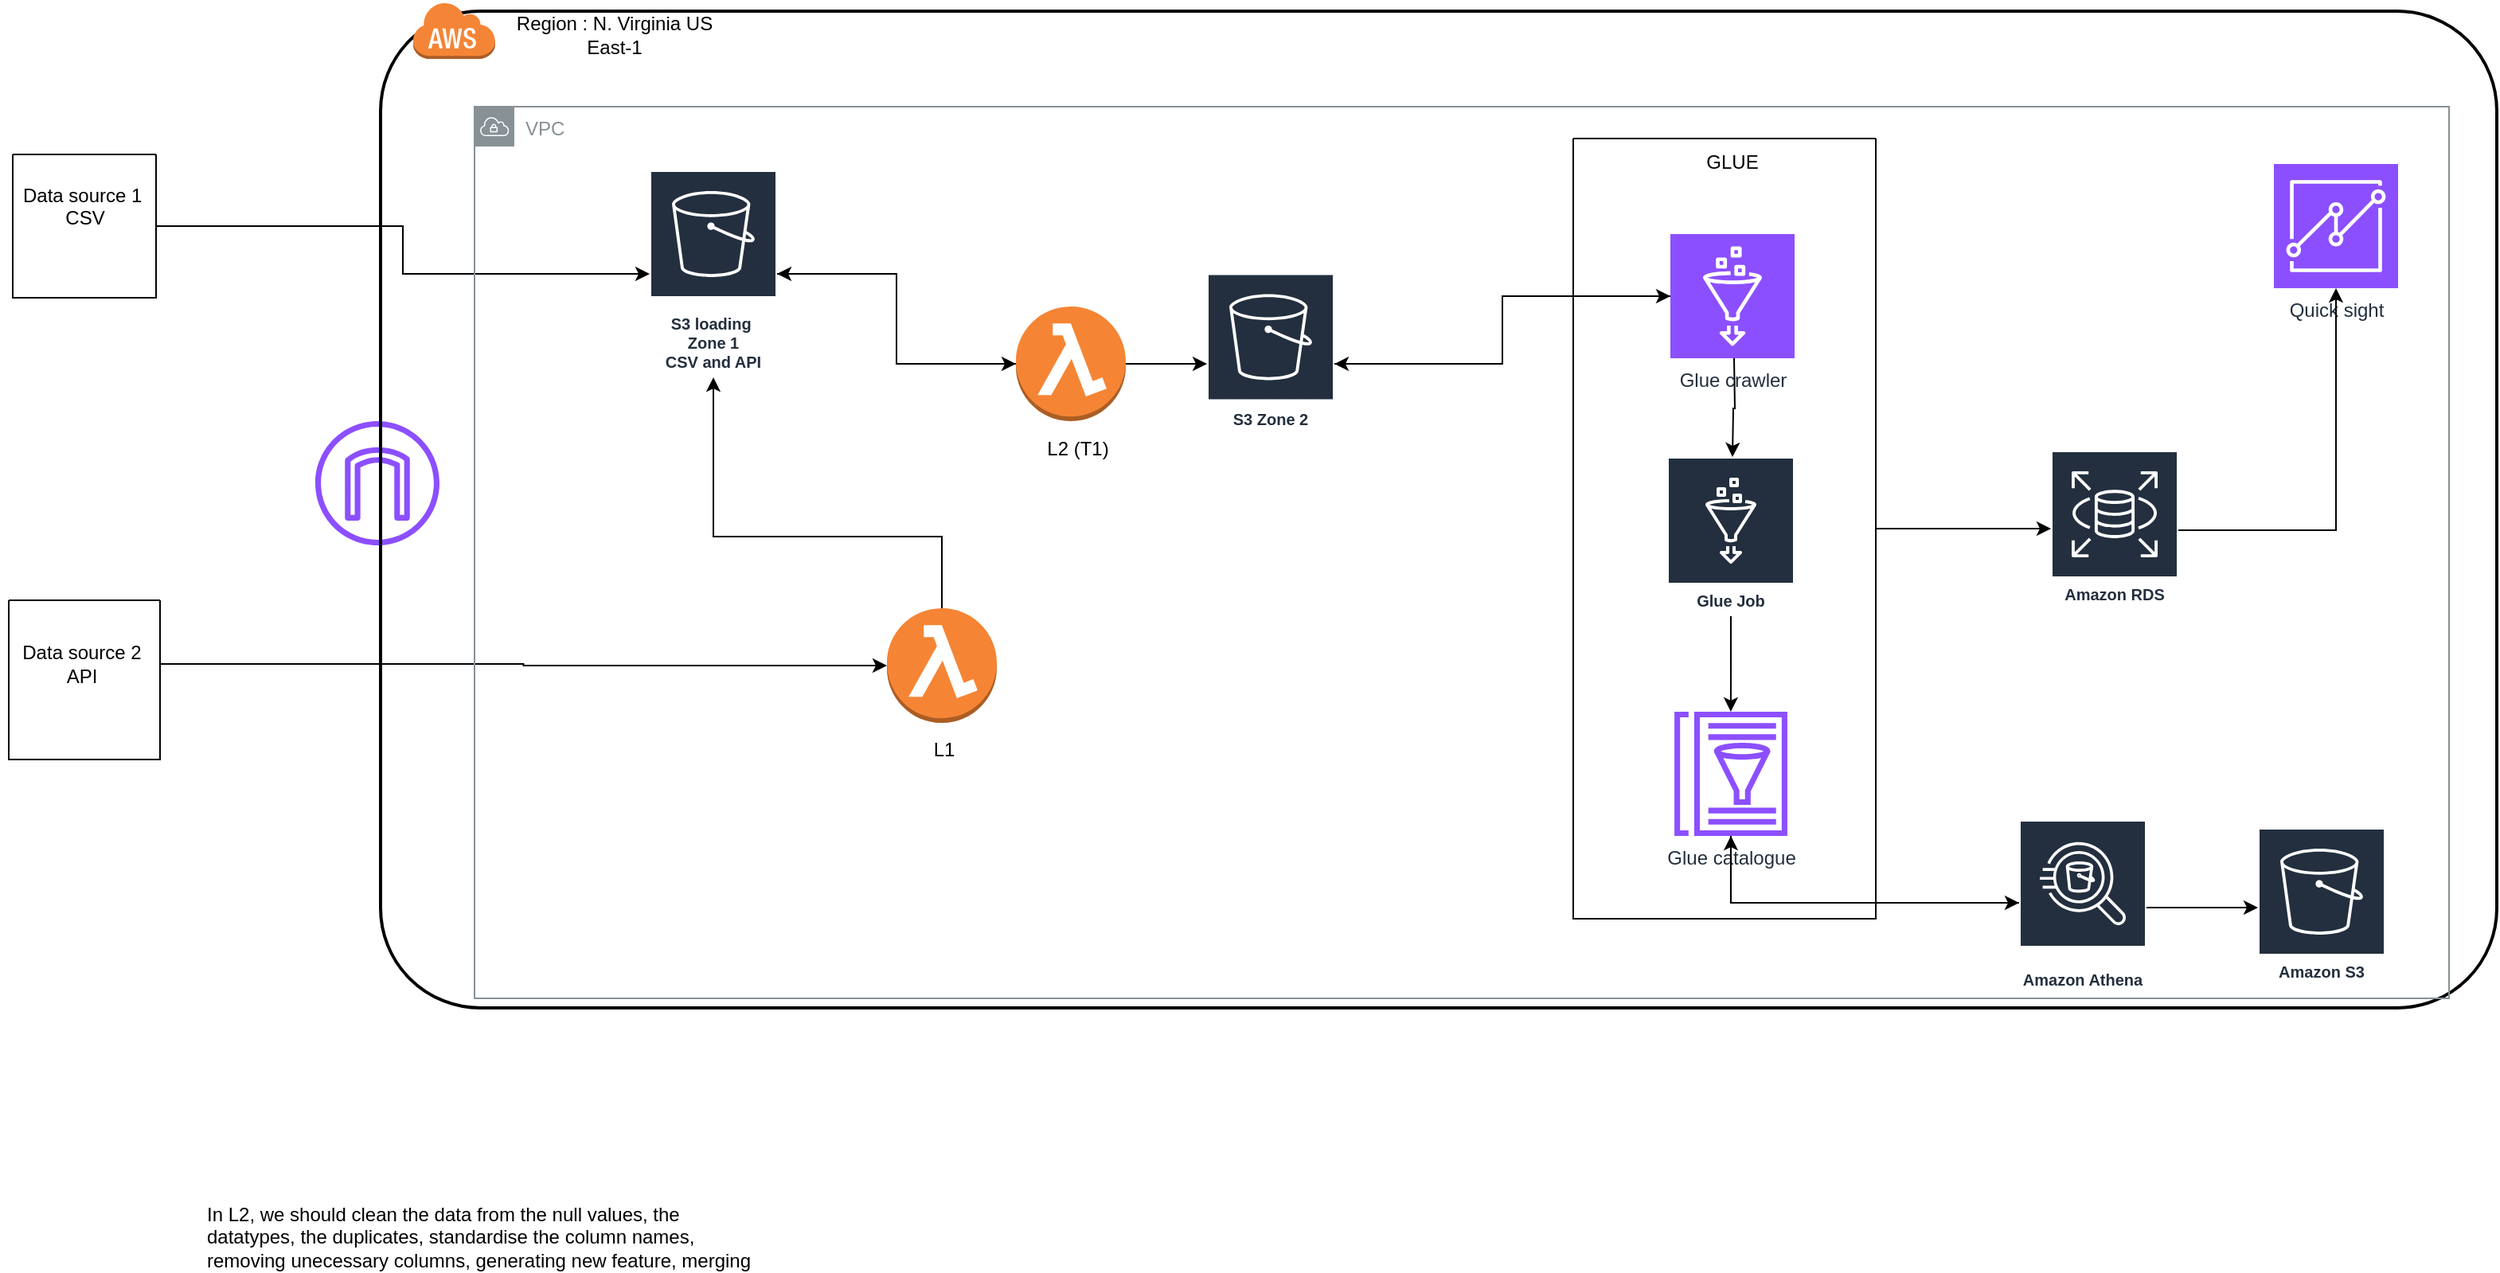 <mxfile version="24.3.1" type="device">
  <diagram name="Page-1" id="JGyxsxuAy8fLz6j7-rxd">
    <mxGraphModel dx="1122" dy="761" grid="1" gridSize="10" guides="1" tooltips="1" connect="1" arrows="1" fold="1" page="1" pageScale="1" pageWidth="827" pageHeight="1169" math="0" shadow="0">
      <root>
        <mxCell id="0" />
        <mxCell id="1" parent="0" />
        <mxCell id="kmy_e-qNhJNrR-5ZTaCu-26" style="edgeStyle=orthogonalEdgeStyle;rounded=0;orthogonalLoop=1;jettySize=auto;html=1;" parent="1" source="kmy_e-qNhJNrR-5ZTaCu-1" target="kmy_e-qNhJNrR-5ZTaCu-23" edge="1">
          <mxGeometry relative="1" as="geometry" />
        </mxCell>
        <mxCell id="kmy_e-qNhJNrR-5ZTaCu-1" value="" style="swimlane;startSize=0;" parent="1" vertex="1">
          <mxGeometry x="10" y="110" width="90" height="90" as="geometry" />
        </mxCell>
        <mxCell id="kmy_e-qNhJNrR-5ZTaCu-2" value="Data source 1&amp;nbsp;&lt;div&gt;&lt;div&gt;CSV&lt;br&gt;&lt;/div&gt;&lt;div&gt;&lt;br&gt;&lt;/div&gt;&lt;/div&gt;" style="text;html=1;align=center;verticalAlign=middle;resizable=0;points=[];autosize=1;strokeColor=none;fillColor=none;" parent="kmy_e-qNhJNrR-5ZTaCu-1" vertex="1">
          <mxGeometry x="-5" y="10" width="100" height="60" as="geometry" />
        </mxCell>
        <mxCell id="kmy_e-qNhJNrR-5ZTaCu-6" value="" style="swimlane;startSize=0;" parent="1" vertex="1">
          <mxGeometry x="7.5" y="390" width="95" height="100" as="geometry" />
        </mxCell>
        <mxCell id="kmy_e-qNhJNrR-5ZTaCu-7" value="Data source 2&lt;div&gt;API&lt;/div&gt;" style="text;html=1;align=center;verticalAlign=middle;resizable=0;points=[];autosize=1;strokeColor=none;fillColor=none;" parent="kmy_e-qNhJNrR-5ZTaCu-6" vertex="1">
          <mxGeometry x="-5" y="20" width="100" height="40" as="geometry" />
        </mxCell>
        <mxCell id="kmy_e-qNhJNrR-5ZTaCu-8" value="" style="sketch=0;outlineConnect=0;fontColor=#232F3E;gradientColor=none;fillColor=#8C4FFF;strokeColor=none;dashed=0;verticalLabelPosition=bottom;verticalAlign=top;align=center;html=1;fontSize=12;fontStyle=0;aspect=fixed;pointerEvents=1;shape=mxgraph.aws4.internet_gateway;" parent="1" vertex="1">
          <mxGeometry x="200" y="277.5" width="78" height="78" as="geometry" />
        </mxCell>
        <mxCell id="kmy_e-qNhJNrR-5ZTaCu-21" value="" style="rounded=1;arcSize=10;dashed=0;fillColor=none;gradientColor=none;strokeWidth=2;" parent="1" vertex="1">
          <mxGeometry x="241" y="20" width="1329" height="626" as="geometry" />
        </mxCell>
        <mxCell id="kmy_e-qNhJNrR-5ZTaCu-22" value="" style="dashed=0;html=1;shape=mxgraph.aws3.cloud;fillColor=#F58536;gradientColor=none;dashed=0;" parent="1" vertex="1">
          <mxGeometry x="261" y="14" width="52" height="36" as="geometry" />
        </mxCell>
        <mxCell id="kmy_e-qNhJNrR-5ZTaCu-41" style="edgeStyle=orthogonalEdgeStyle;rounded=0;orthogonalLoop=1;jettySize=auto;html=1;entryX=0;entryY=0.5;entryDx=0;entryDy=0;entryPerimeter=0;" parent="1" source="kmy_e-qNhJNrR-5ZTaCu-23" target="kmy_e-qNhJNrR-5ZTaCu-40" edge="1">
          <mxGeometry relative="1" as="geometry" />
        </mxCell>
        <mxCell id="kmy_e-qNhJNrR-5ZTaCu-23" value="S3 loading&amp;nbsp;&lt;div&gt;Zone 1&lt;/div&gt;&lt;div&gt;CSV and API&lt;/div&gt;" style="sketch=0;outlineConnect=0;fontColor=#232F3E;gradientColor=none;strokeColor=#ffffff;fillColor=#232F3E;dashed=0;verticalLabelPosition=middle;verticalAlign=bottom;align=center;html=1;whiteSpace=wrap;fontSize=10;fontStyle=1;spacing=3;shape=mxgraph.aws4.productIcon;prIcon=mxgraph.aws4.s3;" parent="1" vertex="1">
          <mxGeometry x="410" y="120" width="80" height="130" as="geometry" />
        </mxCell>
        <mxCell id="kmy_e-qNhJNrR-5ZTaCu-36" style="edgeStyle=orthogonalEdgeStyle;rounded=0;orthogonalLoop=1;jettySize=auto;html=1;" parent="1" source="kmy_e-qNhJNrR-5ZTaCu-25" target="kmy_e-qNhJNrR-5ZTaCu-23" edge="1">
          <mxGeometry relative="1" as="geometry">
            <Array as="points">
              <mxPoint x="594" y="350" />
              <mxPoint x="450" y="350" />
            </Array>
          </mxGeometry>
        </mxCell>
        <mxCell id="kmy_e-qNhJNrR-5ZTaCu-25" value="" style="outlineConnect=0;dashed=0;verticalLabelPosition=bottom;verticalAlign=top;align=center;html=1;shape=mxgraph.aws3.lambda_function;fillColor=#F58534;gradientColor=none;" parent="1" vertex="1">
          <mxGeometry x="559" y="395" width="69" height="72" as="geometry" />
        </mxCell>
        <mxCell id="kmy_e-qNhJNrR-5ZTaCu-37" value="L1" style="text;html=1;align=center;verticalAlign=middle;whiteSpace=wrap;rounded=0;" parent="1" vertex="1">
          <mxGeometry x="565" y="469" width="60" height="30" as="geometry" />
        </mxCell>
        <mxCell id="kmy_e-qNhJNrR-5ZTaCu-42" style="edgeStyle=orthogonalEdgeStyle;rounded=0;orthogonalLoop=1;jettySize=auto;html=1;" parent="1" source="kmy_e-qNhJNrR-5ZTaCu-40" target="kmy_e-qNhJNrR-5ZTaCu-23" edge="1">
          <mxGeometry relative="1" as="geometry" />
        </mxCell>
        <mxCell id="kmy_e-qNhJNrR-5ZTaCu-45" style="edgeStyle=orthogonalEdgeStyle;rounded=0;orthogonalLoop=1;jettySize=auto;html=1;" parent="1" source="kmy_e-qNhJNrR-5ZTaCu-40" target="kmy_e-qNhJNrR-5ZTaCu-44" edge="1">
          <mxGeometry relative="1" as="geometry" />
        </mxCell>
        <mxCell id="kmy_e-qNhJNrR-5ZTaCu-40" value="" style="outlineConnect=0;dashed=0;verticalLabelPosition=bottom;verticalAlign=top;align=center;html=1;shape=mxgraph.aws3.lambda_function;fillColor=#F58534;gradientColor=none;" parent="1" vertex="1">
          <mxGeometry x="640" y="205.5" width="69" height="72" as="geometry" />
        </mxCell>
        <mxCell id="kmy_e-qNhJNrR-5ZTaCu-43" value="L2 (T1)" style="text;html=1;align=center;verticalAlign=middle;whiteSpace=wrap;rounded=0;" parent="1" vertex="1">
          <mxGeometry x="649" y="280" width="60" height="30" as="geometry" />
        </mxCell>
        <mxCell id="kmy_e-qNhJNrR-5ZTaCu-44" value="S3 Zone 2&lt;div&gt;&lt;br&gt;&lt;/div&gt;" style="sketch=0;outlineConnect=0;fontColor=#232F3E;gradientColor=none;strokeColor=#ffffff;fillColor=#232F3E;dashed=0;verticalLabelPosition=middle;verticalAlign=bottom;align=center;html=1;whiteSpace=wrap;fontSize=10;fontStyle=1;spacing=3;shape=mxgraph.aws4.productIcon;prIcon=mxgraph.aws4.s3;" parent="1" vertex="1">
          <mxGeometry x="760" y="184.75" width="80" height="113.5" as="geometry" />
        </mxCell>
        <mxCell id="kmy_e-qNhJNrR-5ZTaCu-46" value="In L2, we should clean the data from the null values, the datatypes, the duplicates, standardise the column names, removing unecessary columns, generating new feature, merging" style="text;html=1;align=left;verticalAlign=middle;whiteSpace=wrap;rounded=0;" parent="1" vertex="1">
          <mxGeometry x="130" y="780" width="350" height="20" as="geometry" />
        </mxCell>
        <mxCell id="kmy_e-qNhJNrR-5ZTaCu-69" style="edgeStyle=orthogonalEdgeStyle;rounded=0;orthogonalLoop=1;jettySize=auto;html=1;" parent="1" source="kmy_e-qNhJNrR-5ZTaCu-47" edge="1">
          <mxGeometry relative="1" as="geometry">
            <mxPoint x="1290" y="345" as="targetPoint" />
          </mxGeometry>
        </mxCell>
        <mxCell id="kmy_e-qNhJNrR-5ZTaCu-47" value="" style="swimlane;startSize=0;" parent="1" vertex="1">
          <mxGeometry x="990" y="100" width="190" height="490" as="geometry" />
        </mxCell>
        <mxCell id="kmy_e-qNhJNrR-5ZTaCu-56" style="edgeStyle=orthogonalEdgeStyle;rounded=0;orthogonalLoop=1;jettySize=auto;html=1;" parent="kmy_e-qNhJNrR-5ZTaCu-47" edge="1">
          <mxGeometry relative="1" as="geometry">
            <mxPoint x="101" y="138" as="sourcePoint" />
            <mxPoint x="100" y="200" as="targetPoint" />
          </mxGeometry>
        </mxCell>
        <mxCell id="kmy_e-qNhJNrR-5ZTaCu-51" value="Glue crawler" style="sketch=0;points=[[0,0,0],[0.25,0,0],[0.5,0,0],[0.75,0,0],[1,0,0],[0,1,0],[0.25,1,0],[0.5,1,0],[0.75,1,0],[1,1,0],[0,0.25,0],[0,0.5,0],[0,0.75,0],[1,0.25,0],[1,0.5,0],[1,0.75,0]];outlineConnect=0;fontColor=#232F3E;fillColor=#8C4FFF;strokeColor=#ffffff;dashed=0;verticalLabelPosition=bottom;verticalAlign=top;align=center;html=1;fontSize=12;fontStyle=0;aspect=fixed;shape=mxgraph.aws4.resourceIcon;resIcon=mxgraph.aws4.glue;" parent="kmy_e-qNhJNrR-5ZTaCu-47" vertex="1">
          <mxGeometry x="61" y="60" width="78" height="78" as="geometry" />
        </mxCell>
        <mxCell id="kmy_e-qNhJNrR-5ZTaCu-53" value="Glue Job" style="sketch=0;outlineConnect=0;fontColor=#232F3E;gradientColor=none;strokeColor=#ffffff;fillColor=#232F3E;dashed=0;verticalLabelPosition=middle;verticalAlign=bottom;align=center;html=1;whiteSpace=wrap;fontSize=10;fontStyle=1;spacing=3;shape=mxgraph.aws4.productIcon;prIcon=mxgraph.aws4.glue;" parent="kmy_e-qNhJNrR-5ZTaCu-47" vertex="1">
          <mxGeometry x="59" y="200" width="80" height="100" as="geometry" />
        </mxCell>
        <mxCell id="kmy_e-qNhJNrR-5ZTaCu-48" value="GLUE" style="text;html=1;align=center;verticalAlign=middle;whiteSpace=wrap;rounded=0;" parent="1" vertex="1">
          <mxGeometry x="1060" y="100" width="60" height="30" as="geometry" />
        </mxCell>
        <mxCell id="kmy_e-qNhJNrR-5ZTaCu-62" style="edgeStyle=orthogonalEdgeStyle;rounded=0;orthogonalLoop=1;jettySize=auto;html=1;" parent="1" source="kmy_e-qNhJNrR-5ZTaCu-50" target="kmy_e-qNhJNrR-5ZTaCu-60" edge="1">
          <mxGeometry relative="1" as="geometry">
            <Array as="points">
              <mxPoint x="1089" y="580" />
              <mxPoint x="1300" y="580" />
              <mxPoint x="1300" y="591" />
            </Array>
          </mxGeometry>
        </mxCell>
        <mxCell id="kmy_e-qNhJNrR-5ZTaCu-50" value="Glue catalogue" style="sketch=0;outlineConnect=0;fontColor=#232F3E;gradientColor=none;fillColor=#8C4FFF;strokeColor=none;dashed=0;verticalLabelPosition=bottom;verticalAlign=top;align=center;html=1;fontSize=12;fontStyle=0;aspect=fixed;pointerEvents=1;shape=mxgraph.aws4.glue_data_catalog;" parent="1" vertex="1">
          <mxGeometry x="1053" y="460" width="72" height="78" as="geometry" />
        </mxCell>
        <mxCell id="kmy_e-qNhJNrR-5ZTaCu-52" style="edgeStyle=orthogonalEdgeStyle;rounded=0;orthogonalLoop=1;jettySize=auto;html=1;" parent="1" source="kmy_e-qNhJNrR-5ZTaCu-51" target="kmy_e-qNhJNrR-5ZTaCu-44" edge="1">
          <mxGeometry relative="1" as="geometry" />
        </mxCell>
        <mxCell id="kmy_e-qNhJNrR-5ZTaCu-55" style="edgeStyle=orthogonalEdgeStyle;rounded=0;orthogonalLoop=1;jettySize=auto;html=1;entryX=0;entryY=0.5;entryDx=0;entryDy=0;entryPerimeter=0;" parent="1" source="kmy_e-qNhJNrR-5ZTaCu-44" target="kmy_e-qNhJNrR-5ZTaCu-51" edge="1">
          <mxGeometry relative="1" as="geometry" />
        </mxCell>
        <mxCell id="kmy_e-qNhJNrR-5ZTaCu-57" style="edgeStyle=orthogonalEdgeStyle;rounded=0;orthogonalLoop=1;jettySize=auto;html=1;" parent="1" source="kmy_e-qNhJNrR-5ZTaCu-53" target="kmy_e-qNhJNrR-5ZTaCu-50" edge="1">
          <mxGeometry relative="1" as="geometry" />
        </mxCell>
        <mxCell id="kmy_e-qNhJNrR-5ZTaCu-64" style="edgeStyle=orthogonalEdgeStyle;rounded=0;orthogonalLoop=1;jettySize=auto;html=1;" parent="1" source="kmy_e-qNhJNrR-5ZTaCu-60" target="kmy_e-qNhJNrR-5ZTaCu-50" edge="1">
          <mxGeometry relative="1" as="geometry">
            <Array as="points">
              <mxPoint x="1300" y="591" />
              <mxPoint x="1300" y="580" />
              <mxPoint x="1089" y="580" />
            </Array>
          </mxGeometry>
        </mxCell>
        <mxCell id="kmy_e-qNhJNrR-5ZTaCu-65" style="edgeStyle=orthogonalEdgeStyle;rounded=0;orthogonalLoop=1;jettySize=auto;html=1;" parent="1" source="kmy_e-qNhJNrR-5ZTaCu-60" target="kmy_e-qNhJNrR-5ZTaCu-61" edge="1">
          <mxGeometry relative="1" as="geometry" />
        </mxCell>
        <mxCell id="kmy_e-qNhJNrR-5ZTaCu-60" value="Amazon Athena" style="sketch=0;outlineConnect=0;fontColor=#232F3E;gradientColor=none;strokeColor=#ffffff;fillColor=#232F3E;dashed=0;verticalLabelPosition=middle;verticalAlign=bottom;align=center;html=1;whiteSpace=wrap;fontSize=10;fontStyle=1;spacing=3;shape=mxgraph.aws4.productIcon;prIcon=mxgraph.aws4.athena;" parent="1" vertex="1">
          <mxGeometry x="1270" y="528" width="80" height="110" as="geometry" />
        </mxCell>
        <mxCell id="kmy_e-qNhJNrR-5ZTaCu-61" value="Amazon S3" style="sketch=0;outlineConnect=0;fontColor=#232F3E;gradientColor=none;strokeColor=#ffffff;fillColor=#232F3E;dashed=0;verticalLabelPosition=middle;verticalAlign=bottom;align=center;html=1;whiteSpace=wrap;fontSize=10;fontStyle=1;spacing=3;shape=mxgraph.aws4.productIcon;prIcon=mxgraph.aws4.s3;" parent="1" vertex="1">
          <mxGeometry x="1420" y="533" width="80" height="100" as="geometry" />
        </mxCell>
        <mxCell id="kmy_e-qNhJNrR-5ZTaCu-67" value="Quick sight" style="sketch=0;points=[[0,0,0],[0.25,0,0],[0.5,0,0],[0.75,0,0],[1,0,0],[0,1,0],[0.25,1,0],[0.5,1,0],[0.75,1,0],[1,1,0],[0,0.25,0],[0,0.5,0],[0,0.75,0],[1,0.25,0],[1,0.5,0],[1,0.75,0]];outlineConnect=0;fontColor=#232F3E;fillColor=#8C4FFF;strokeColor=#ffffff;dashed=0;verticalLabelPosition=bottom;verticalAlign=top;align=center;html=1;fontSize=12;fontStyle=0;aspect=fixed;shape=mxgraph.aws4.resourceIcon;resIcon=mxgraph.aws4.quicksight;" parent="1" vertex="1">
          <mxGeometry x="1430" y="116" width="78" height="78" as="geometry" />
        </mxCell>
        <mxCell id="zR3ldDJEZ2WB0MMs6DUa-4" style="edgeStyle=orthogonalEdgeStyle;rounded=0;orthogonalLoop=1;jettySize=auto;html=1;" edge="1" parent="1" source="kmy_e-qNhJNrR-5ZTaCu-7" target="kmy_e-qNhJNrR-5ZTaCu-25">
          <mxGeometry relative="1" as="geometry" />
        </mxCell>
        <mxCell id="zR3ldDJEZ2WB0MMs6DUa-7" style="edgeStyle=orthogonalEdgeStyle;rounded=0;orthogonalLoop=1;jettySize=auto;html=1;" edge="1" parent="1" source="zR3ldDJEZ2WB0MMs6DUa-5" target="kmy_e-qNhJNrR-5ZTaCu-67">
          <mxGeometry relative="1" as="geometry" />
        </mxCell>
        <mxCell id="zR3ldDJEZ2WB0MMs6DUa-5" value="Amazon RDS" style="sketch=0;outlineConnect=0;fontColor=#232F3E;gradientColor=none;strokeColor=#ffffff;fillColor=#232F3E;dashed=0;verticalLabelPosition=middle;verticalAlign=bottom;align=center;html=1;whiteSpace=wrap;fontSize=10;fontStyle=1;spacing=3;shape=mxgraph.aws4.productIcon;prIcon=mxgraph.aws4.rds;" vertex="1" parent="1">
          <mxGeometry x="1290" y="296" width="80" height="100" as="geometry" />
        </mxCell>
        <mxCell id="zR3ldDJEZ2WB0MMs6DUa-8" value="VPC" style="sketch=0;outlineConnect=0;gradientColor=none;html=1;whiteSpace=wrap;fontSize=12;fontStyle=0;shape=mxgraph.aws4.group;grIcon=mxgraph.aws4.group_vpc;strokeColor=#879196;fillColor=none;verticalAlign=top;align=left;spacingLeft=30;fontColor=#879196;dashed=0;" vertex="1" parent="1">
          <mxGeometry x="300" y="80" width="1240" height="560" as="geometry" />
        </mxCell>
        <mxCell id="zR3ldDJEZ2WB0MMs6DUa-9" value="Region : N. Virginia US East-1" style="text;html=1;align=center;verticalAlign=middle;whiteSpace=wrap;rounded=0;" vertex="1" parent="1">
          <mxGeometry x="313" y="20" width="150" height="30" as="geometry" />
        </mxCell>
      </root>
    </mxGraphModel>
  </diagram>
</mxfile>
